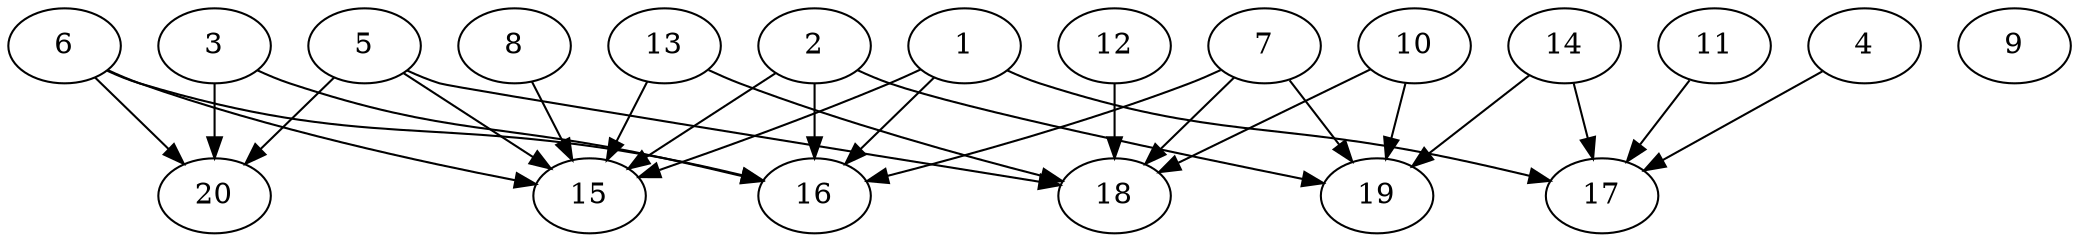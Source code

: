 // DAG automatically generated by daggen at Sat Jul 27 15:39:05 2019
// ./daggen --dot -n 20 --ccr 0.5 --fat 0.8 --regular 0.5 --density 0.4 --mindata 5242880 --maxdata 52428800 
digraph G {
  1 [size="83269632", alpha="0.14", expect_size="41634816"] 
  1 -> 15 [size ="41634816"]
  1 -> 16 [size ="41634816"]
  1 -> 17 [size ="41634816"]
  2 [size="100743168", alpha="0.09", expect_size="50371584"] 
  2 -> 15 [size ="50371584"]
  2 -> 16 [size ="50371584"]
  2 -> 19 [size ="50371584"]
  3 [size="18761728", alpha="0.10", expect_size="9380864"] 
  3 -> 16 [size ="9380864"]
  3 -> 20 [size ="9380864"]
  4 [size="20264960", alpha="0.08", expect_size="10132480"] 
  4 -> 17 [size ="10132480"]
  5 [size="53579776", alpha="0.07", expect_size="26789888"] 
  5 -> 15 [size ="26789888"]
  5 -> 18 [size ="26789888"]
  5 -> 20 [size ="26789888"]
  6 [size="44560384", alpha="0.19", expect_size="22280192"] 
  6 -> 15 [size ="22280192"]
  6 -> 16 [size ="22280192"]
  6 -> 20 [size ="22280192"]
  7 [size="97865728", alpha="0.13", expect_size="48932864"] 
  7 -> 16 [size ="48932864"]
  7 -> 18 [size ="48932864"]
  7 -> 19 [size ="48932864"]
  8 [size="19826688", alpha="0.06", expect_size="9913344"] 
  8 -> 15 [size ="9913344"]
  9 [size="16826368", alpha="0.02", expect_size="8413184"] 
  10 [size="58671104", alpha="0.01", expect_size="29335552"] 
  10 -> 18 [size ="29335552"]
  10 -> 19 [size ="29335552"]
  11 [size="89567232", alpha="0.15", expect_size="44783616"] 
  11 -> 17 [size ="44783616"]
  12 [size="61227008", alpha="0.16", expect_size="30613504"] 
  12 -> 18 [size ="30613504"]
  13 [size="11653120", alpha="0.11", expect_size="5826560"] 
  13 -> 15 [size ="5826560"]
  13 -> 18 [size ="5826560"]
  14 [size="57583616", alpha="0.15", expect_size="28791808"] 
  14 -> 17 [size ="28791808"]
  14 -> 19 [size ="28791808"]
  15 [size="95801344", alpha="0.15", expect_size="47900672"] 
  16 [size="32894976", alpha="0.10", expect_size="16447488"] 
  17 [size="30310400", alpha="0.13", expect_size="15155200"] 
  18 [size="89946112", alpha="0.09", expect_size="44973056"] 
  19 [size="25729024", alpha="0.03", expect_size="12864512"] 
  20 [size="35117056", alpha="0.19", expect_size="17558528"] 
}
